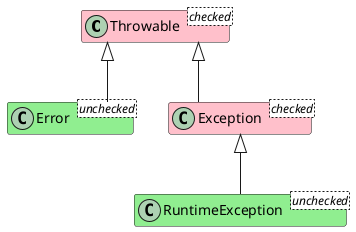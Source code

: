 @startuml

' avoid problems with angled crows feet
skinparam linetype ortho

class Throwable<checked> #pink
class Error<unchecked> #lightgreen
class Exception<checked> #pink
class RuntimeException<unchecked> #lightgreen

Throwable <|-- Error
Throwable <|-- Exception
Exception <|-- RuntimeException

hide empty members

@enduml
